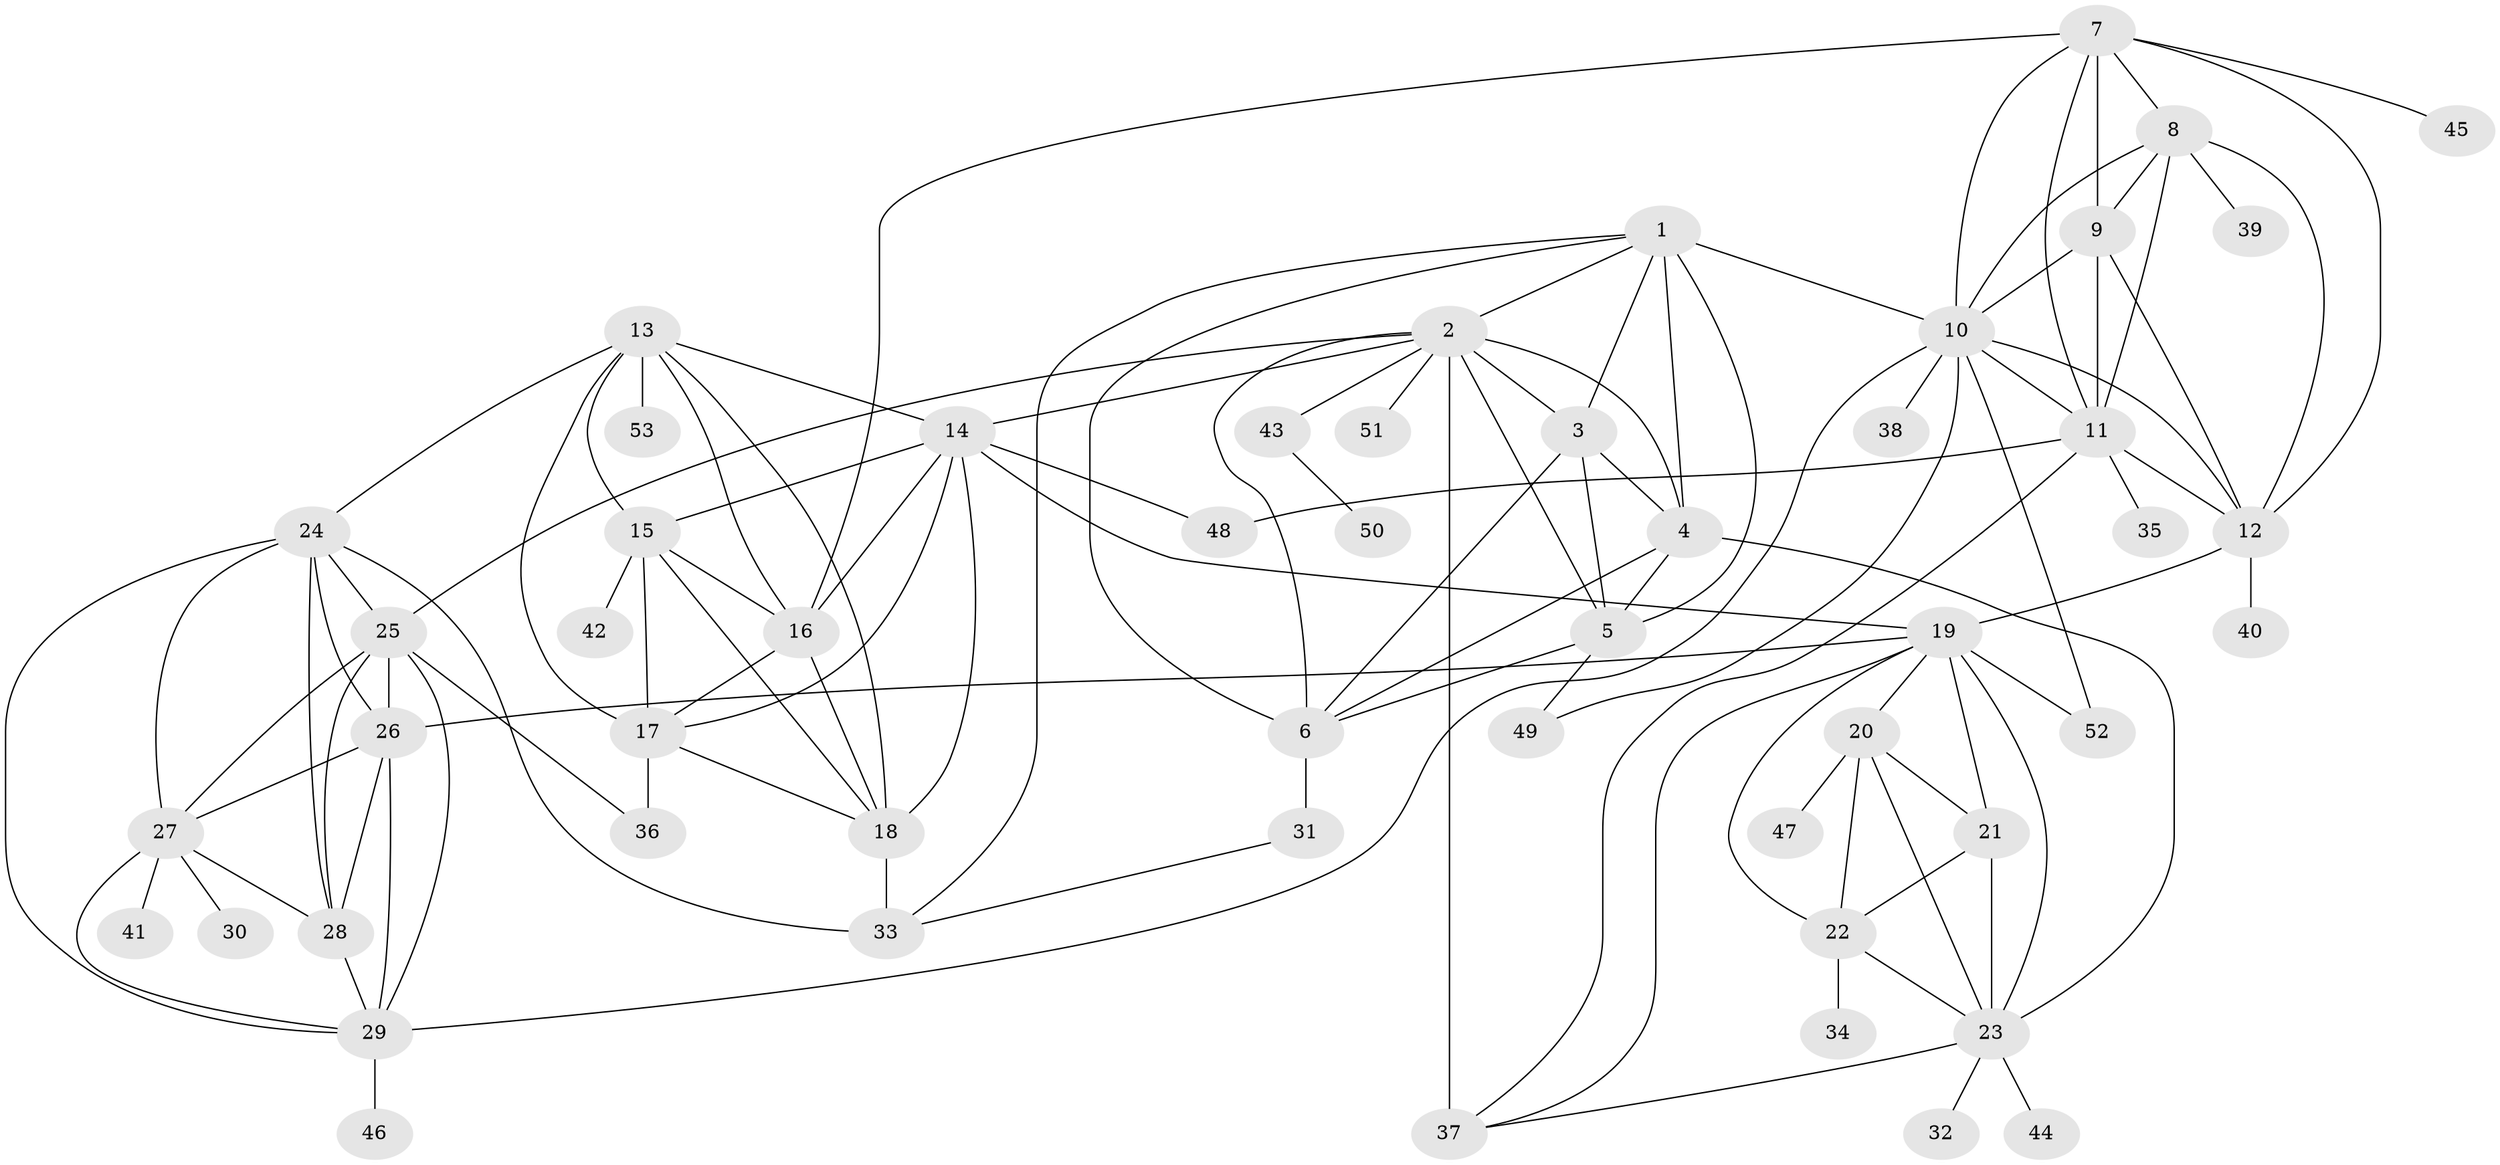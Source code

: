 // original degree distribution, {7: 0.03875968992248062, 15: 0.007751937984496124, 8: 0.046511627906976744, 9: 0.05426356589147287, 10: 0.05426356589147287, 12: 0.007751937984496124, 6: 0.015503875968992248, 11: 0.007751937984496124, 1: 0.6201550387596899, 2: 0.11627906976744186, 3: 0.031007751937984496}
// Generated by graph-tools (version 1.1) at 2025/52/03/04/25 22:52:30]
// undirected, 53 vertices, 114 edges
graph export_dot {
  node [color=gray90,style=filled];
  1;
  2;
  3;
  4;
  5;
  6;
  7;
  8;
  9;
  10;
  11;
  12;
  13;
  14;
  15;
  16;
  17;
  18;
  19;
  20;
  21;
  22;
  23;
  24;
  25;
  26;
  27;
  28;
  29;
  30;
  31;
  32;
  33;
  34;
  35;
  36;
  37;
  38;
  39;
  40;
  41;
  42;
  43;
  44;
  45;
  46;
  47;
  48;
  49;
  50;
  51;
  52;
  53;
  1 -- 2 [weight=1.0];
  1 -- 3 [weight=1.0];
  1 -- 4 [weight=1.0];
  1 -- 5 [weight=2.0];
  1 -- 6 [weight=1.0];
  1 -- 10 [weight=1.0];
  1 -- 33 [weight=1.0];
  2 -- 3 [weight=1.0];
  2 -- 4 [weight=1.0];
  2 -- 5 [weight=1.0];
  2 -- 6 [weight=1.0];
  2 -- 14 [weight=1.0];
  2 -- 25 [weight=1.0];
  2 -- 37 [weight=5.0];
  2 -- 43 [weight=1.0];
  2 -- 51 [weight=1.0];
  3 -- 4 [weight=1.0];
  3 -- 5 [weight=1.0];
  3 -- 6 [weight=1.0];
  4 -- 5 [weight=1.0];
  4 -- 6 [weight=1.0];
  4 -- 23 [weight=1.0];
  5 -- 6 [weight=1.0];
  5 -- 49 [weight=1.0];
  6 -- 31 [weight=4.0];
  7 -- 8 [weight=1.0];
  7 -- 9 [weight=1.0];
  7 -- 10 [weight=1.0];
  7 -- 11 [weight=1.0];
  7 -- 12 [weight=1.0];
  7 -- 16 [weight=1.0];
  7 -- 45 [weight=1.0];
  8 -- 9 [weight=1.0];
  8 -- 10 [weight=1.0];
  8 -- 11 [weight=1.0];
  8 -- 12 [weight=1.0];
  8 -- 39 [weight=1.0];
  9 -- 10 [weight=1.0];
  9 -- 11 [weight=3.0];
  9 -- 12 [weight=1.0];
  10 -- 11 [weight=1.0];
  10 -- 12 [weight=1.0];
  10 -- 29 [weight=1.0];
  10 -- 38 [weight=1.0];
  10 -- 49 [weight=1.0];
  10 -- 52 [weight=2.0];
  11 -- 12 [weight=1.0];
  11 -- 35 [weight=1.0];
  11 -- 37 [weight=1.0];
  11 -- 48 [weight=1.0];
  12 -- 19 [weight=1.0];
  12 -- 40 [weight=3.0];
  13 -- 14 [weight=1.0];
  13 -- 15 [weight=1.0];
  13 -- 16 [weight=1.0];
  13 -- 17 [weight=1.0];
  13 -- 18 [weight=1.0];
  13 -- 24 [weight=1.0];
  13 -- 53 [weight=1.0];
  14 -- 15 [weight=1.0];
  14 -- 16 [weight=1.0];
  14 -- 17 [weight=1.0];
  14 -- 18 [weight=1.0];
  14 -- 19 [weight=1.0];
  14 -- 48 [weight=1.0];
  15 -- 16 [weight=1.0];
  15 -- 17 [weight=1.0];
  15 -- 18 [weight=1.0];
  15 -- 42 [weight=1.0];
  16 -- 17 [weight=1.0];
  16 -- 18 [weight=1.0];
  17 -- 18 [weight=1.0];
  17 -- 36 [weight=1.0];
  18 -- 33 [weight=3.0];
  19 -- 20 [weight=2.0];
  19 -- 21 [weight=5.0];
  19 -- 22 [weight=2.0];
  19 -- 23 [weight=2.0];
  19 -- 26 [weight=1.0];
  19 -- 37 [weight=1.0];
  19 -- 52 [weight=1.0];
  20 -- 21 [weight=1.0];
  20 -- 22 [weight=1.0];
  20 -- 23 [weight=1.0];
  20 -- 47 [weight=4.0];
  21 -- 22 [weight=1.0];
  21 -- 23 [weight=1.0];
  22 -- 23 [weight=1.0];
  22 -- 34 [weight=5.0];
  23 -- 32 [weight=1.0];
  23 -- 37 [weight=1.0];
  23 -- 44 [weight=1.0];
  24 -- 25 [weight=1.0];
  24 -- 26 [weight=1.0];
  24 -- 27 [weight=1.0];
  24 -- 28 [weight=1.0];
  24 -- 29 [weight=1.0];
  24 -- 33 [weight=1.0];
  25 -- 26 [weight=1.0];
  25 -- 27 [weight=1.0];
  25 -- 28 [weight=1.0];
  25 -- 29 [weight=1.0];
  25 -- 36 [weight=2.0];
  26 -- 27 [weight=1.0];
  26 -- 28 [weight=1.0];
  26 -- 29 [weight=1.0];
  27 -- 28 [weight=1.0];
  27 -- 29 [weight=1.0];
  27 -- 30 [weight=3.0];
  27 -- 41 [weight=1.0];
  28 -- 29 [weight=1.0];
  29 -- 46 [weight=3.0];
  31 -- 33 [weight=1.0];
  43 -- 50 [weight=1.0];
}
